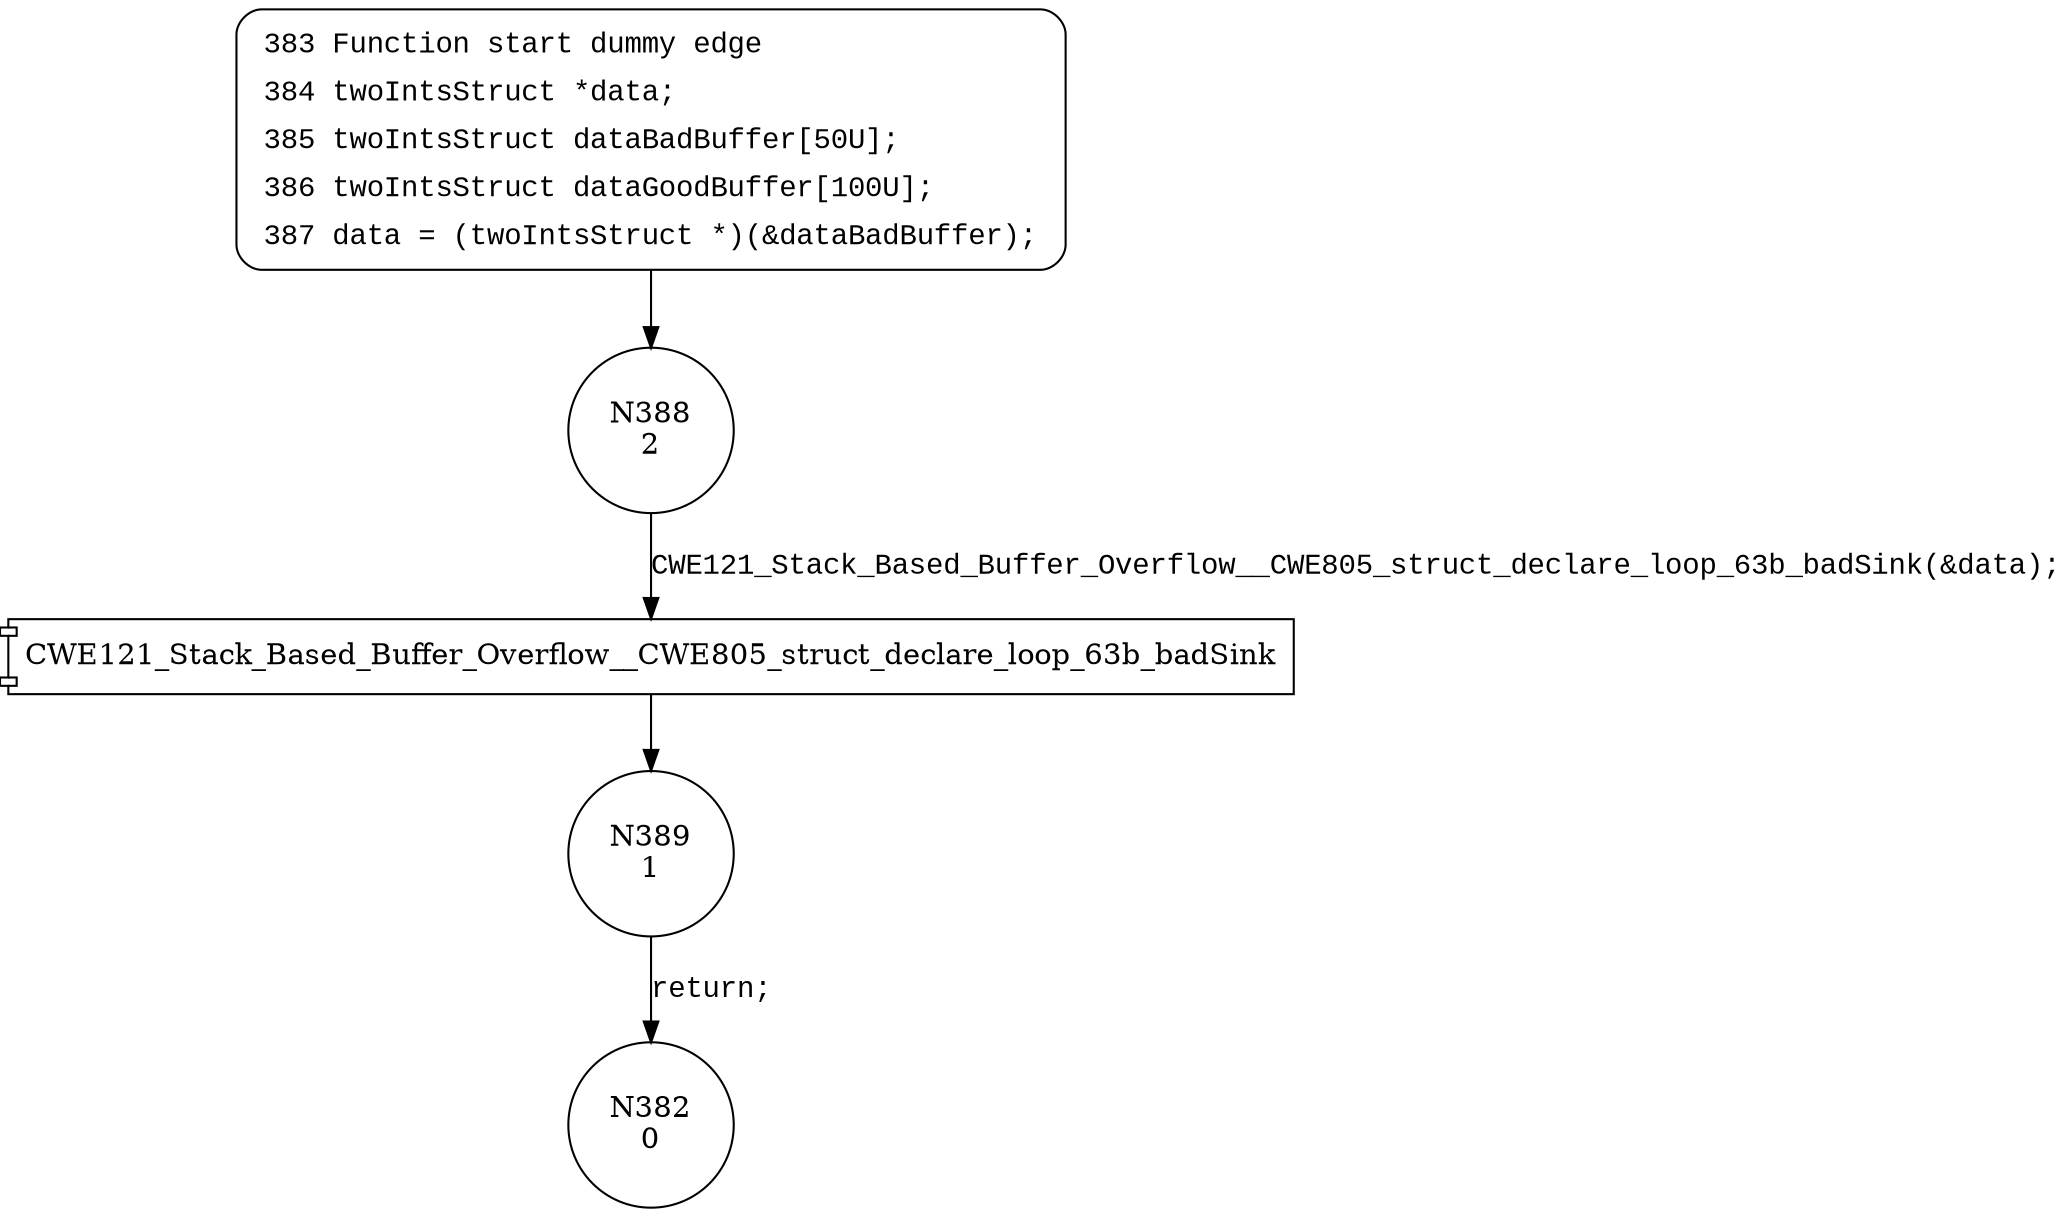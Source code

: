 digraph CWE121_Stack_Based_Buffer_Overflow__CWE805_struct_declare_loop_63_bad {
388 [shape="circle" label="N388\n2"]
389 [shape="circle" label="N389\n1"]
382 [shape="circle" label="N382\n0"]
383 [style="filled,bold" penwidth="1" fillcolor="white" fontname="Courier New" shape="Mrecord" label=<<table border="0" cellborder="0" cellpadding="3" bgcolor="white"><tr><td align="right">383</td><td align="left">Function start dummy edge</td></tr><tr><td align="right">384</td><td align="left">twoIntsStruct *data;</td></tr><tr><td align="right">385</td><td align="left">twoIntsStruct dataBadBuffer[50U];</td></tr><tr><td align="right">386</td><td align="left">twoIntsStruct dataGoodBuffer[100U];</td></tr><tr><td align="right">387</td><td align="left">data = (twoIntsStruct *)(&amp;dataBadBuffer);</td></tr></table>>]
383 -> 388[label=""]
100019 [shape="component" label="CWE121_Stack_Based_Buffer_Overflow__CWE805_struct_declare_loop_63b_badSink"]
388 -> 100019 [label="CWE121_Stack_Based_Buffer_Overflow__CWE805_struct_declare_loop_63b_badSink(&data);" fontname="Courier New"]
100019 -> 389 [label="" fontname="Courier New"]
389 -> 382 [label="return;" fontname="Courier New"]
}